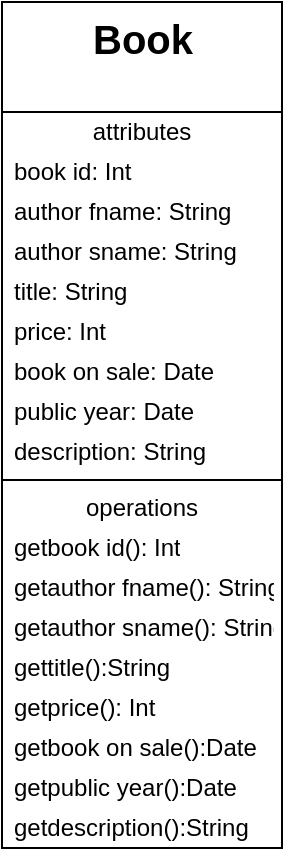 <mxfile version="16.4.3" type="github">
  <diagram id="yIBYQnXPkHH2AtdTjaNt" name="Page-1">
    <mxGraphModel dx="346" dy="193" grid="1" gridSize="10" guides="1" tooltips="1" connect="1" arrows="1" fold="1" page="1" pageScale="1" pageWidth="850" pageHeight="1100" math="0" shadow="0">
      <root>
        <mxCell id="0" />
        <mxCell id="1" parent="0" />
        <mxCell id="Q5UIczpsavz585WU0Ems-1" value="&lt;font style=&quot;font-size: 20px&quot;&gt;&lt;b&gt;Book&lt;/b&gt;&lt;/font&gt;" style="swimlane;fontStyle=0;align=center;verticalAlign=top;childLayout=stackLayout;horizontal=1;startSize=55;horizontalStack=0;resizeParent=1;resizeParentMax=0;resizeLast=0;collapsible=0;marginBottom=0;html=1;" vertex="1" parent="1">
          <mxGeometry x="220" y="140" width="140" height="423" as="geometry" />
        </mxCell>
        <mxCell id="Q5UIczpsavz585WU0Ems-2" value="attributes" style="text;html=1;strokeColor=none;fillColor=none;align=center;verticalAlign=middle;spacingLeft=4;spacingRight=4;overflow=hidden;rotatable=0;points=[[0,0.5],[1,0.5]];portConstraint=eastwest;" vertex="1" parent="Q5UIczpsavz585WU0Ems-1">
          <mxGeometry y="55" width="140" height="20" as="geometry" />
        </mxCell>
        <mxCell id="Q5UIczpsavz585WU0Ems-3" value="book id: Int" style="text;html=1;strokeColor=none;fillColor=none;align=left;verticalAlign=middle;spacingLeft=4;spacingRight=4;overflow=hidden;rotatable=0;points=[[0,0.5],[1,0.5]];portConstraint=eastwest;" vertex="1" parent="Q5UIczpsavz585WU0Ems-1">
          <mxGeometry y="75" width="140" height="20" as="geometry" />
        </mxCell>
        <mxCell id="Q5UIczpsavz585WU0Ems-9" value="author fname: String" style="text;html=1;strokeColor=none;fillColor=none;align=left;verticalAlign=middle;spacingLeft=4;spacingRight=4;overflow=hidden;rotatable=0;points=[[0,0.5],[1,0.5]];portConstraint=eastwest;" vertex="1" parent="Q5UIczpsavz585WU0Ems-1">
          <mxGeometry y="95" width="140" height="20" as="geometry" />
        </mxCell>
        <mxCell id="Q5UIczpsavz585WU0Ems-10" value="author sname: String" style="text;html=1;strokeColor=none;fillColor=none;align=left;verticalAlign=middle;spacingLeft=4;spacingRight=4;overflow=hidden;rotatable=0;points=[[0,0.5],[1,0.5]];portConstraint=eastwest;" vertex="1" parent="Q5UIczpsavz585WU0Ems-1">
          <mxGeometry y="115" width="140" height="20" as="geometry" />
        </mxCell>
        <mxCell id="Q5UIczpsavz585WU0Ems-11" value="title: String" style="text;html=1;strokeColor=none;fillColor=none;align=left;verticalAlign=middle;spacingLeft=4;spacingRight=4;overflow=hidden;rotatable=0;points=[[0,0.5],[1,0.5]];portConstraint=eastwest;" vertex="1" parent="Q5UIczpsavz585WU0Ems-1">
          <mxGeometry y="135" width="140" height="20" as="geometry" />
        </mxCell>
        <mxCell id="Q5UIczpsavz585WU0Ems-5" value="price: Int" style="text;html=1;strokeColor=none;fillColor=none;align=left;verticalAlign=middle;spacingLeft=4;spacingRight=4;overflow=hidden;rotatable=0;points=[[0,0.5],[1,0.5]];portConstraint=eastwest;" vertex="1" parent="Q5UIczpsavz585WU0Ems-1">
          <mxGeometry y="155" width="140" height="20" as="geometry" />
        </mxCell>
        <mxCell id="Q5UIczpsavz585WU0Ems-15" value="book on sale: Date" style="text;html=1;strokeColor=none;fillColor=none;align=left;verticalAlign=middle;spacingLeft=4;spacingRight=4;overflow=hidden;rotatable=0;points=[[0,0.5],[1,0.5]];portConstraint=eastwest;" vertex="1" parent="Q5UIczpsavz585WU0Ems-1">
          <mxGeometry y="175" width="140" height="20" as="geometry" />
        </mxCell>
        <mxCell id="Q5UIczpsavz585WU0Ems-16" value="public year: Date" style="text;html=1;strokeColor=none;fillColor=none;align=left;verticalAlign=middle;spacingLeft=4;spacingRight=4;overflow=hidden;rotatable=0;points=[[0,0.5],[1,0.5]];portConstraint=eastwest;" vertex="1" parent="Q5UIczpsavz585WU0Ems-1">
          <mxGeometry y="195" width="140" height="20" as="geometry" />
        </mxCell>
        <mxCell id="Q5UIczpsavz585WU0Ems-18" value="description: String" style="text;html=1;strokeColor=none;fillColor=none;align=left;verticalAlign=middle;spacingLeft=4;spacingRight=4;overflow=hidden;rotatable=0;points=[[0,0.5],[1,0.5]];portConstraint=eastwest;" vertex="1" parent="Q5UIczpsavz585WU0Ems-1">
          <mxGeometry y="215" width="140" height="20" as="geometry" />
        </mxCell>
        <mxCell id="Q5UIczpsavz585WU0Ems-6" value="" style="line;strokeWidth=1;fillColor=none;align=left;verticalAlign=middle;spacingTop=-1;spacingLeft=3;spacingRight=3;rotatable=0;labelPosition=right;points=[];portConstraint=eastwest;" vertex="1" parent="Q5UIczpsavz585WU0Ems-1">
          <mxGeometry y="235" width="140" height="8" as="geometry" />
        </mxCell>
        <mxCell id="Q5UIczpsavz585WU0Ems-7" value="operations" style="text;html=1;strokeColor=none;fillColor=none;align=center;verticalAlign=middle;spacingLeft=4;spacingRight=4;overflow=hidden;rotatable=0;points=[[0,0.5],[1,0.5]];portConstraint=eastwest;" vertex="1" parent="Q5UIczpsavz585WU0Ems-1">
          <mxGeometry y="243" width="140" height="20" as="geometry" />
        </mxCell>
        <mxCell id="Q5UIczpsavz585WU0Ems-8" value="getbook id(): Int" style="text;html=1;strokeColor=none;fillColor=none;align=left;verticalAlign=middle;spacingLeft=4;spacingRight=4;overflow=hidden;rotatable=0;points=[[0,0.5],[1,0.5]];portConstraint=eastwest;" vertex="1" parent="Q5UIczpsavz585WU0Ems-1">
          <mxGeometry y="263" width="140" height="20" as="geometry" />
        </mxCell>
        <mxCell id="Q5UIczpsavz585WU0Ems-12" value="getauthor fname(): String" style="text;html=1;strokeColor=none;fillColor=none;align=left;verticalAlign=middle;spacingLeft=4;spacingRight=4;overflow=hidden;rotatable=0;points=[[0,0.5],[1,0.5]];portConstraint=eastwest;" vertex="1" parent="Q5UIczpsavz585WU0Ems-1">
          <mxGeometry y="283" width="140" height="20" as="geometry" />
        </mxCell>
        <mxCell id="Q5UIczpsavz585WU0Ems-13" value="getauthor sname(): String" style="text;html=1;strokeColor=none;fillColor=none;align=left;verticalAlign=middle;spacingLeft=4;spacingRight=4;overflow=hidden;rotatable=0;points=[[0,0.5],[1,0.5]];portConstraint=eastwest;" vertex="1" parent="Q5UIczpsavz585WU0Ems-1">
          <mxGeometry y="303" width="140" height="20" as="geometry" />
        </mxCell>
        <mxCell id="Q5UIczpsavz585WU0Ems-14" value="gettitle():String" style="text;html=1;strokeColor=none;fillColor=none;align=left;verticalAlign=middle;spacingLeft=4;spacingRight=4;overflow=hidden;rotatable=0;points=[[0,0.5],[1,0.5]];portConstraint=eastwest;" vertex="1" parent="Q5UIczpsavz585WU0Ems-1">
          <mxGeometry y="323" width="140" height="20" as="geometry" />
        </mxCell>
        <mxCell id="Q5UIczpsavz585WU0Ems-17" value="getprice(): Int" style="text;html=1;strokeColor=none;fillColor=none;align=left;verticalAlign=middle;spacingLeft=4;spacingRight=4;overflow=hidden;rotatable=0;points=[[0,0.5],[1,0.5]];portConstraint=eastwest;" vertex="1" parent="Q5UIczpsavz585WU0Ems-1">
          <mxGeometry y="343" width="140" height="20" as="geometry" />
        </mxCell>
        <mxCell id="Q5UIczpsavz585WU0Ems-19" value="getbook on sale():Date" style="text;html=1;strokeColor=none;fillColor=none;align=left;verticalAlign=middle;spacingLeft=4;spacingRight=4;overflow=hidden;rotatable=0;points=[[0,0.5],[1,0.5]];portConstraint=eastwest;" vertex="1" parent="Q5UIczpsavz585WU0Ems-1">
          <mxGeometry y="363" width="140" height="20" as="geometry" />
        </mxCell>
        <mxCell id="Q5UIczpsavz585WU0Ems-20" value="getpublic year():Date" style="text;html=1;strokeColor=none;fillColor=none;align=left;verticalAlign=middle;spacingLeft=4;spacingRight=4;overflow=hidden;rotatable=0;points=[[0,0.5],[1,0.5]];portConstraint=eastwest;" vertex="1" parent="Q5UIczpsavz585WU0Ems-1">
          <mxGeometry y="383" width="140" height="20" as="geometry" />
        </mxCell>
        <mxCell id="Q5UIczpsavz585WU0Ems-21" value="getdescription():String" style="text;html=1;strokeColor=none;fillColor=none;align=left;verticalAlign=middle;spacingLeft=4;spacingRight=4;overflow=hidden;rotatable=0;points=[[0,0.5],[1,0.5]];portConstraint=eastwest;" vertex="1" parent="Q5UIczpsavz585WU0Ems-1">
          <mxGeometry y="403" width="140" height="20" as="geometry" />
        </mxCell>
      </root>
    </mxGraphModel>
  </diagram>
</mxfile>

